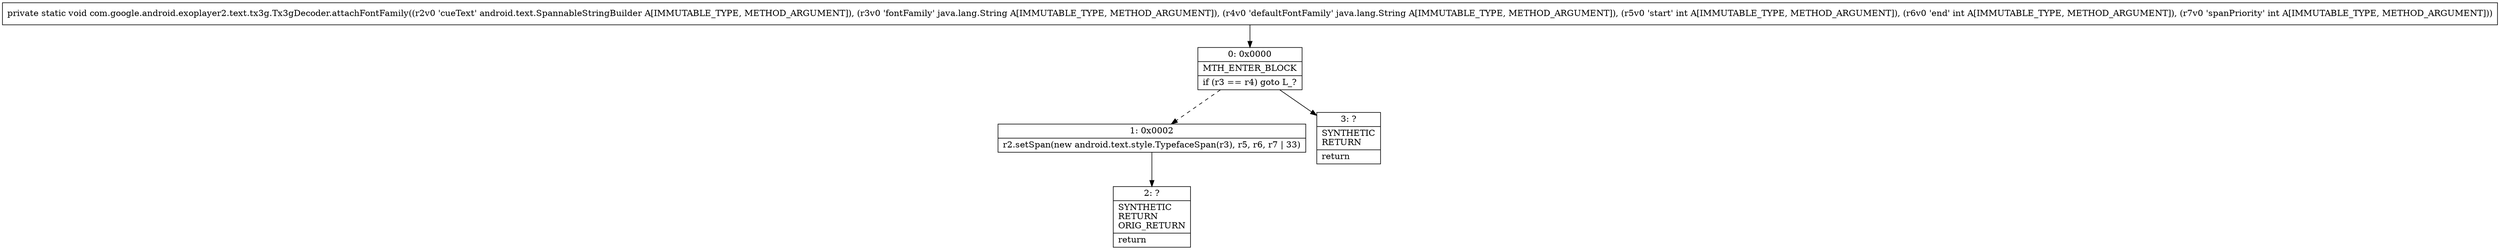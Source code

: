 digraph "CFG forcom.google.android.exoplayer2.text.tx3g.Tx3gDecoder.attachFontFamily(Landroid\/text\/SpannableStringBuilder;Ljava\/lang\/String;Ljava\/lang\/String;III)V" {
Node_0 [shape=record,label="{0\:\ 0x0000|MTH_ENTER_BLOCK\l|if (r3 == r4) goto L_?\l}"];
Node_1 [shape=record,label="{1\:\ 0x0002|r2.setSpan(new android.text.style.TypefaceSpan(r3), r5, r6, r7 \| 33)\l}"];
Node_2 [shape=record,label="{2\:\ ?|SYNTHETIC\lRETURN\lORIG_RETURN\l|return\l}"];
Node_3 [shape=record,label="{3\:\ ?|SYNTHETIC\lRETURN\l|return\l}"];
MethodNode[shape=record,label="{private static void com.google.android.exoplayer2.text.tx3g.Tx3gDecoder.attachFontFamily((r2v0 'cueText' android.text.SpannableStringBuilder A[IMMUTABLE_TYPE, METHOD_ARGUMENT]), (r3v0 'fontFamily' java.lang.String A[IMMUTABLE_TYPE, METHOD_ARGUMENT]), (r4v0 'defaultFontFamily' java.lang.String A[IMMUTABLE_TYPE, METHOD_ARGUMENT]), (r5v0 'start' int A[IMMUTABLE_TYPE, METHOD_ARGUMENT]), (r6v0 'end' int A[IMMUTABLE_TYPE, METHOD_ARGUMENT]), (r7v0 'spanPriority' int A[IMMUTABLE_TYPE, METHOD_ARGUMENT])) }"];
MethodNode -> Node_0;
Node_0 -> Node_1[style=dashed];
Node_0 -> Node_3;
Node_1 -> Node_2;
}

